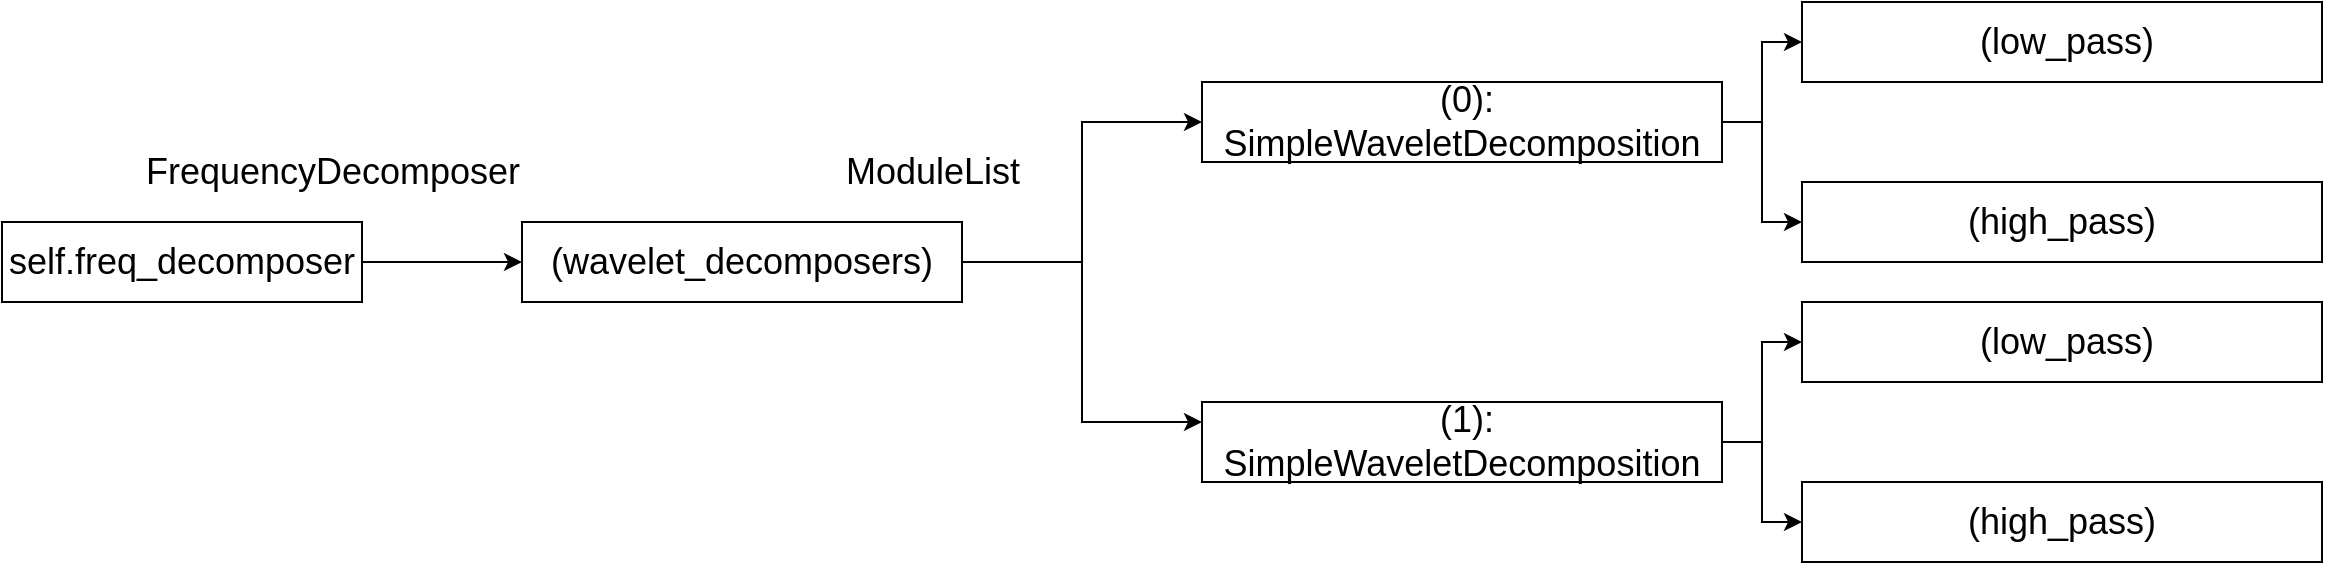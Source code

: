 <mxfile version="26.2.12">
  <diagram name="第 1 页" id="zmtRy614ouxN29PpvFqP">
    <mxGraphModel dx="948" dy="652" grid="1" gridSize="10" guides="1" tooltips="1" connect="1" arrows="1" fold="1" page="1" pageScale="1" pageWidth="827" pageHeight="1169" math="0" shadow="0">
      <root>
        <mxCell id="0" />
        <mxCell id="1" parent="0" />
        <mxCell id="7BCIaPTf3JKw8-ruJ_gj-12" value="" style="edgeStyle=orthogonalEdgeStyle;rounded=0;orthogonalLoop=1;jettySize=auto;html=1;fontFamily=Helvetica;fontSize=18;fontColor=default;" edge="1" parent="1" source="7BCIaPTf3JKw8-ruJ_gj-1" target="7BCIaPTf3JKw8-ruJ_gj-11">
          <mxGeometry relative="1" as="geometry" />
        </mxCell>
        <mxCell id="7BCIaPTf3JKw8-ruJ_gj-1" value="self.freq_decomposer" style="text;html=1;align=center;verticalAlign=middle;whiteSpace=wrap;rounded=0;fontSize=18;strokeColor=default;" vertex="1" parent="1">
          <mxGeometry x="40" y="190" width="180" height="40" as="geometry" />
        </mxCell>
        <mxCell id="7BCIaPTf3JKw8-ruJ_gj-6" value="&lt;span style=&quot;white-space: normal;&quot;&gt;FrequencyDecomposer&lt;/span&gt;" style="text;html=1;align=center;verticalAlign=middle;resizable=0;points=[];autosize=1;strokeColor=none;fillColor=none;fontFamily=Helvetica;fontSize=18;fontColor=default;" vertex="1" parent="1">
          <mxGeometry x="100" y="150" width="210" height="30" as="geometry" />
        </mxCell>
        <mxCell id="7BCIaPTf3JKw8-ruJ_gj-19" style="edgeStyle=orthogonalEdgeStyle;rounded=0;orthogonalLoop=1;jettySize=auto;html=1;exitX=1;exitY=0.5;exitDx=0;exitDy=0;entryX=0;entryY=0.25;entryDx=0;entryDy=0;fontFamily=Helvetica;fontSize=18;fontColor=default;" edge="1" parent="1" source="7BCIaPTf3JKw8-ruJ_gj-11" target="7BCIaPTf3JKw8-ruJ_gj-18">
          <mxGeometry relative="1" as="geometry" />
        </mxCell>
        <mxCell id="7BCIaPTf3JKw8-ruJ_gj-20" style="edgeStyle=orthogonalEdgeStyle;rounded=0;orthogonalLoop=1;jettySize=auto;html=1;exitX=1;exitY=0.5;exitDx=0;exitDy=0;entryX=0;entryY=0.5;entryDx=0;entryDy=0;fontFamily=Helvetica;fontSize=18;fontColor=default;" edge="1" parent="1" source="7BCIaPTf3JKw8-ruJ_gj-11" target="7BCIaPTf3JKw8-ruJ_gj-14">
          <mxGeometry relative="1" as="geometry" />
        </mxCell>
        <mxCell id="7BCIaPTf3JKw8-ruJ_gj-11" value="(wavelet_decomposers)" style="text;html=1;align=center;verticalAlign=middle;whiteSpace=wrap;rounded=0;fontSize=18;strokeColor=default;" vertex="1" parent="1">
          <mxGeometry x="300" y="190" width="220" height="40" as="geometry" />
        </mxCell>
        <mxCell id="7BCIaPTf3JKw8-ruJ_gj-13" value="ModuleList" style="text;html=1;align=center;verticalAlign=middle;resizable=0;points=[];autosize=1;strokeColor=none;fillColor=none;fontFamily=Helvetica;fontSize=18;fontColor=default;" vertex="1" parent="1">
          <mxGeometry x="450" y="150" width="110" height="30" as="geometry" />
        </mxCell>
        <mxCell id="7BCIaPTf3JKw8-ruJ_gj-25" style="edgeStyle=orthogonalEdgeStyle;rounded=0;orthogonalLoop=1;jettySize=auto;html=1;exitX=1;exitY=0.5;exitDx=0;exitDy=0;entryX=0;entryY=0.5;entryDx=0;entryDy=0;fontFamily=Helvetica;fontSize=18;fontColor=default;" edge="1" parent="1" source="7BCIaPTf3JKw8-ruJ_gj-14" target="7BCIaPTf3JKw8-ruJ_gj-24">
          <mxGeometry relative="1" as="geometry" />
        </mxCell>
        <mxCell id="7BCIaPTf3JKw8-ruJ_gj-26" style="edgeStyle=orthogonalEdgeStyle;rounded=0;orthogonalLoop=1;jettySize=auto;html=1;exitX=1;exitY=0.5;exitDx=0;exitDy=0;entryX=0;entryY=0.5;entryDx=0;entryDy=0;fontFamily=Helvetica;fontSize=18;fontColor=default;" edge="1" parent="1" source="7BCIaPTf3JKw8-ruJ_gj-14" target="7BCIaPTf3JKw8-ruJ_gj-21">
          <mxGeometry relative="1" as="geometry" />
        </mxCell>
        <mxCell id="7BCIaPTf3JKw8-ruJ_gj-14" value="&amp;nbsp;(0): SimpleWaveletDecomposition" style="text;html=1;align=center;verticalAlign=middle;whiteSpace=wrap;rounded=0;fontSize=18;strokeColor=default;" vertex="1" parent="1">
          <mxGeometry x="640" y="120" width="260" height="40" as="geometry" />
        </mxCell>
        <mxCell id="7BCIaPTf3JKw8-ruJ_gj-29" style="edgeStyle=orthogonalEdgeStyle;rounded=0;orthogonalLoop=1;jettySize=auto;html=1;exitX=1;exitY=0.5;exitDx=0;exitDy=0;entryX=0;entryY=0.5;entryDx=0;entryDy=0;fontFamily=Helvetica;fontSize=18;fontColor=default;" edge="1" parent="1" source="7BCIaPTf3JKw8-ruJ_gj-18" target="7BCIaPTf3JKw8-ruJ_gj-27">
          <mxGeometry relative="1" as="geometry" />
        </mxCell>
        <mxCell id="7BCIaPTf3JKw8-ruJ_gj-30" style="edgeStyle=orthogonalEdgeStyle;rounded=0;orthogonalLoop=1;jettySize=auto;html=1;exitX=1;exitY=0.5;exitDx=0;exitDy=0;entryX=0;entryY=0.5;entryDx=0;entryDy=0;fontFamily=Helvetica;fontSize=18;fontColor=default;" edge="1" parent="1" source="7BCIaPTf3JKw8-ruJ_gj-18" target="7BCIaPTf3JKw8-ruJ_gj-28">
          <mxGeometry relative="1" as="geometry" />
        </mxCell>
        <mxCell id="7BCIaPTf3JKw8-ruJ_gj-18" value="&amp;nbsp;(1): SimpleWaveletDecomposition" style="text;html=1;align=center;verticalAlign=middle;whiteSpace=wrap;rounded=0;fontSize=18;strokeColor=default;" vertex="1" parent="1">
          <mxGeometry x="640" y="280" width="260" height="40" as="geometry" />
        </mxCell>
        <mxCell id="7BCIaPTf3JKw8-ruJ_gj-21" value="&amp;nbsp;(low_pass)" style="text;html=1;align=center;verticalAlign=middle;whiteSpace=wrap;rounded=0;fontSize=18;strokeColor=default;" vertex="1" parent="1">
          <mxGeometry x="940" y="80" width="260" height="40" as="geometry" />
        </mxCell>
        <mxCell id="7BCIaPTf3JKw8-ruJ_gj-24" value="(high_pass)" style="text;html=1;align=center;verticalAlign=middle;whiteSpace=wrap;rounded=0;fontSize=18;strokeColor=default;" vertex="1" parent="1">
          <mxGeometry x="940" y="170" width="260" height="40" as="geometry" />
        </mxCell>
        <mxCell id="7BCIaPTf3JKw8-ruJ_gj-27" value="&amp;nbsp;(low_pass)" style="text;html=1;align=center;verticalAlign=middle;whiteSpace=wrap;rounded=0;fontSize=18;strokeColor=default;" vertex="1" parent="1">
          <mxGeometry x="940" y="230" width="260" height="40" as="geometry" />
        </mxCell>
        <mxCell id="7BCIaPTf3JKw8-ruJ_gj-28" value="(high_pass)" style="text;html=1;align=center;verticalAlign=middle;whiteSpace=wrap;rounded=0;fontSize=18;strokeColor=default;" vertex="1" parent="1">
          <mxGeometry x="940" y="320" width="260" height="40" as="geometry" />
        </mxCell>
      </root>
    </mxGraphModel>
  </diagram>
</mxfile>
